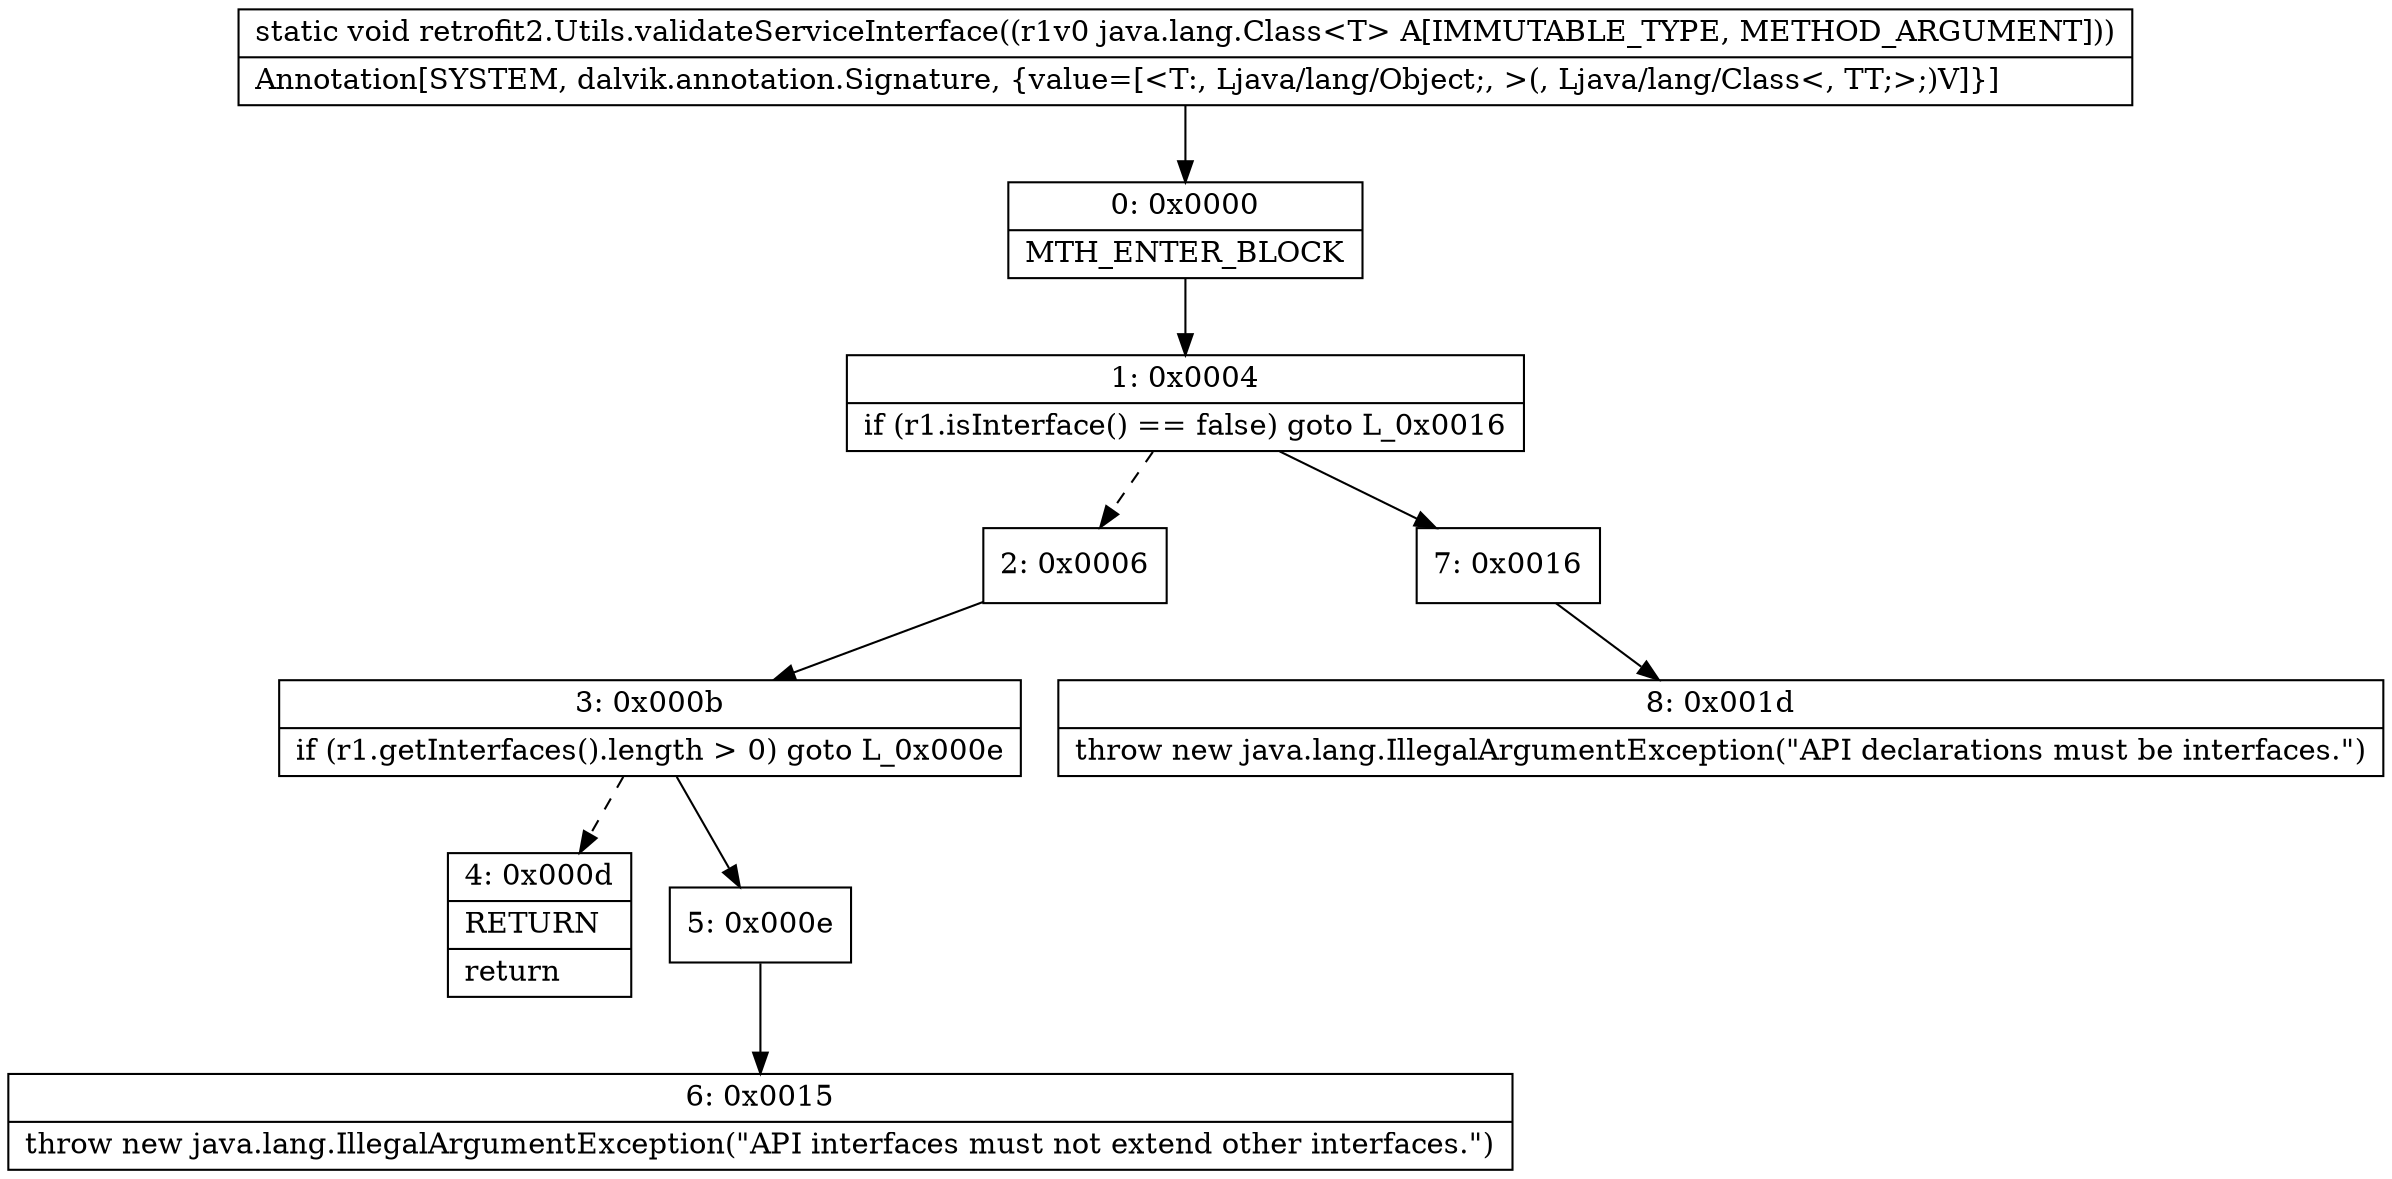 digraph "CFG forretrofit2.Utils.validateServiceInterface(Ljava\/lang\/Class;)V" {
Node_0 [shape=record,label="{0\:\ 0x0000|MTH_ENTER_BLOCK\l}"];
Node_1 [shape=record,label="{1\:\ 0x0004|if (r1.isInterface() == false) goto L_0x0016\l}"];
Node_2 [shape=record,label="{2\:\ 0x0006}"];
Node_3 [shape=record,label="{3\:\ 0x000b|if (r1.getInterfaces().length \> 0) goto L_0x000e\l}"];
Node_4 [shape=record,label="{4\:\ 0x000d|RETURN\l|return\l}"];
Node_5 [shape=record,label="{5\:\ 0x000e}"];
Node_6 [shape=record,label="{6\:\ 0x0015|throw new java.lang.IllegalArgumentException(\"API interfaces must not extend other interfaces.\")\l}"];
Node_7 [shape=record,label="{7\:\ 0x0016}"];
Node_8 [shape=record,label="{8\:\ 0x001d|throw new java.lang.IllegalArgumentException(\"API declarations must be interfaces.\")\l}"];
MethodNode[shape=record,label="{static void retrofit2.Utils.validateServiceInterface((r1v0 java.lang.Class\<T\> A[IMMUTABLE_TYPE, METHOD_ARGUMENT]))  | Annotation[SYSTEM, dalvik.annotation.Signature, \{value=[\<T:, Ljava\/lang\/Object;, \>(, Ljava\/lang\/Class\<, TT;\>;)V]\}]\l}"];
MethodNode -> Node_0;
Node_0 -> Node_1;
Node_1 -> Node_2[style=dashed];
Node_1 -> Node_7;
Node_2 -> Node_3;
Node_3 -> Node_4[style=dashed];
Node_3 -> Node_5;
Node_5 -> Node_6;
Node_7 -> Node_8;
}

